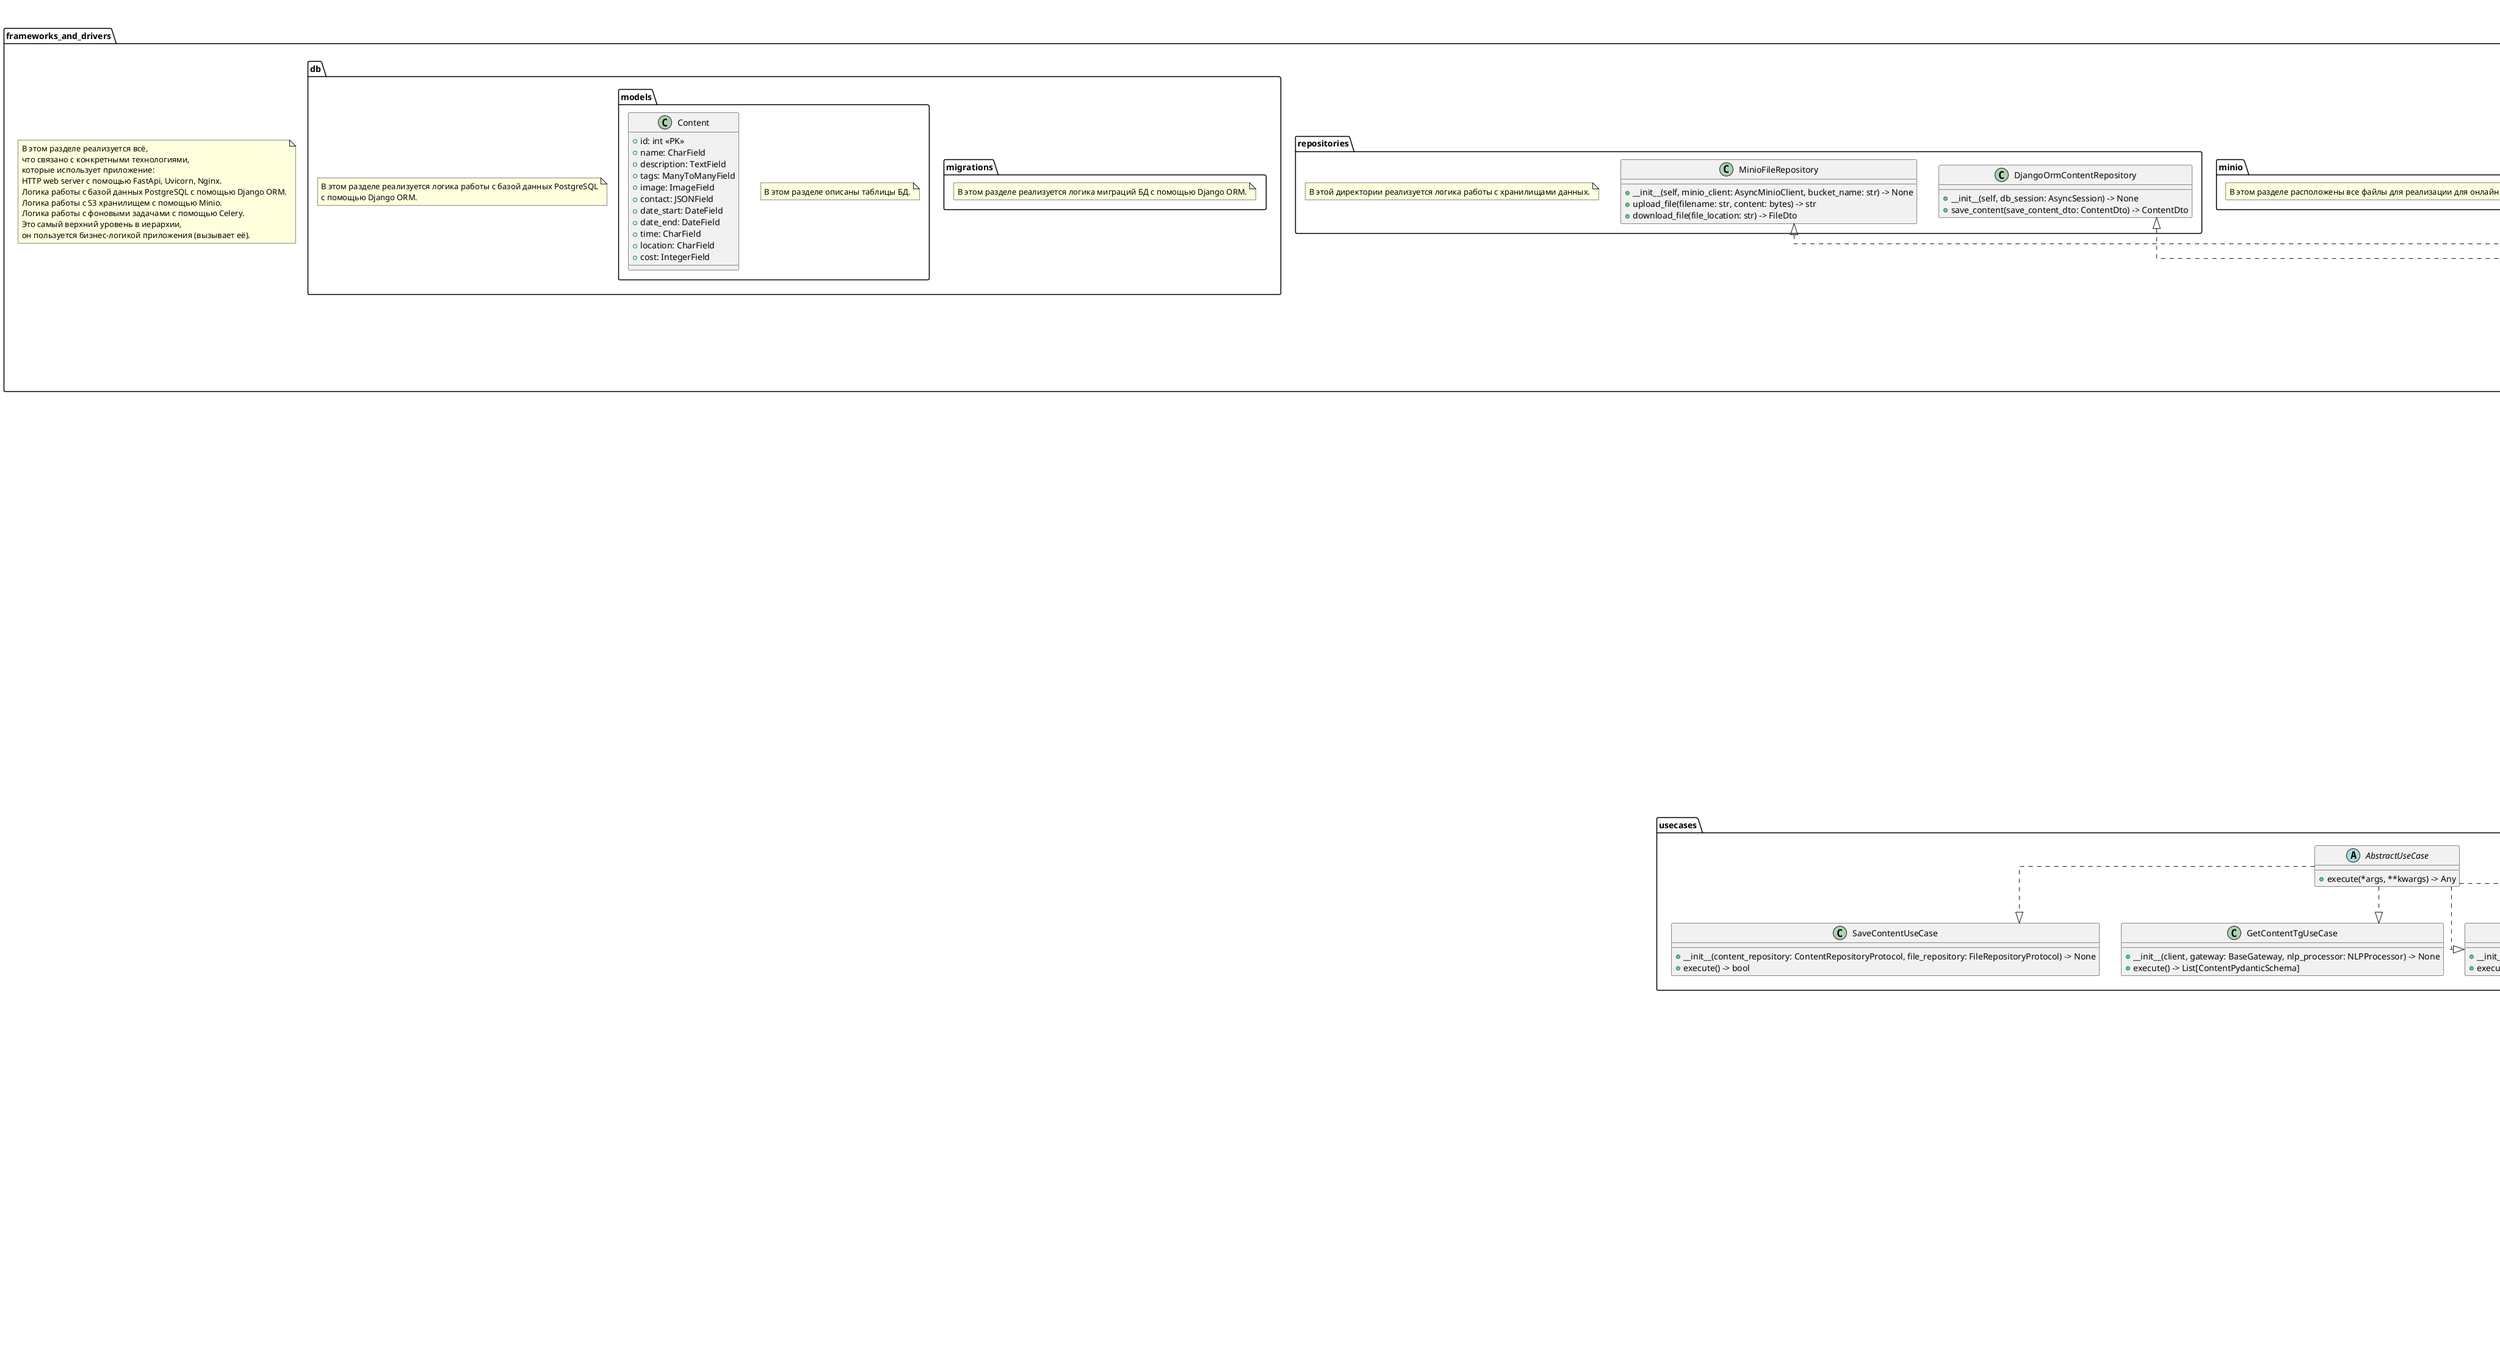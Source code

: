 @startuml c4_class

skinparam linetype ortho
title C4 - Code level diagram for Parsing data service

package frameworks_and_drivers {
    note as frameworks_and_drivers_description
        В этом разделе реализуется всё,
        что связано с конкретными технологиями,
        которые использует приложение:
        HTTP web server с помощью FastApi, Uvicorn, Nginx.
        Логика работы с базой данных PostgreSQL с помощью Django ORM.
        Логика работы с S3 хранилищем с помощью Minio.
        Логика работы с фоновыми задачами с помощью Celery.
        Это самый верхний уровень в иерархии,
        он пользуется бизнес-логикой приложения (вызывает её).
    end note
    package http_server {
        note as http_server_description
        В этом разделе расположены все файлы для работы http сервера (Nginx).
        end note
    }
    package web_framework {
        note as web_framework_description
        В этом разделе расположены все файлы и логика для работы веб-сервера (FastAPI).
        end note
        package schemas {
            note as schemas_description
            В этом разделе описаны pydantic схемы для запросов и ответов.
            end note
            class ContentPydanticSchema {
                + name: str
                + description: str
                + tags: list[str]
                + image: bytes
                + contact: dict
                + date_start: datetime
                + date_end: datetime
                + time: str
                + location: str
                + cost: int
            }
            class ImagePydanticSchema {
                + filename: str
            }
        }
    }
    package celery {
        note as celery_description
        В этом разделе расположены все файлы и логика для работы фоновых задач.
        В качестве брокера сообщений будет использоваться RabbitMQ.
        end note
    }
    package gateway  {
        note as gateway_description
        В этом разделе расположены все конкретные реализации gateway.
        end note
        class TelegramGateway {
            + __init__(client) -> None
            + fetch_events() -> List[dict]
        }
        class VkGateway {
            + __init__(self, client) -> None
            + fetch_events() -> List[dict]
        }
        class YandexGateway {
            + __init__(self, client) -> None
            + fetch_events() -> List[dict]
        }
    }
    package nlp_processor{
        class NLPProcessorMl {
                + __init__(*args, **kwargs) -> None
                + extract_date_start(*args, **kwargs) -> datetime
                + extract_date_end(*args, **kwargs) -> datetime
                + extract_categories(*args, **kwargs) -> list[str]
                + extract_cost(*args, **kwargs) -> int
                + extract_short_description(*args, **kwargs) -> str
                + extract_links(*args, **kwargs) -> list[str]
                + extract_location(*args, **kwargs) -> str
            }
    }
    package rabbitmq {
        note as rabbitmq_description
        В этом разделе реализуется логика работы с RabbitMQ.
        В частности, отправка сообщений в очереди и их чтение.
        end note
        ' Возможно, клиент, поставляемый вместе с импортируемыми библиотеками (aiopika),
        ' уже будет содержать нужные методы, но хорошо иметь данный класс как ориентир.
        class RabbitMQClient {
            + init_db(*args, **kwargs) -> None
            + create_connection(*args, **kwargs) -> None
            + create_queue(name: str, *args, **kwargs) -> None
            + publish(queue: str, *args, **kwargs) -> None
            + consume(queue: str, *args, **kwargs) -> str
        }
    }
    package minio {
        note as minio_description
        В этом разделе расположены все файлы для реализации для онлайн хранения изображений.
        end note
    }
    package repositories {
        note as repositories_description
        В этой директории реализуется логика работы с хранилищами данных.
        end note
        class DjangoOrmContentRepository {
            + __init__(self, db_session: AsyncSession) -> None
            + save_content(save_content_dto: ContentDto) -> ContentDto
        }
        class MinioFileRepository {
            + __init__(self, minio_client: AsyncMinioClient, bucket_name: str) -> None
            + upload_file(filename: str, content: bytes) -> str
            + download_file(file_location: str) -> FileDto
        }
    }
    package db {
        note as db_description
        В этом разделе реализуется логика работы с базой данных PostgreSQL
        с помощью Django ORM.
        end note
        package migrations {
            note as migrations_description
            В этом разделе реализуется логика миграций БД с помощью Django ORM.
            end note
        }
        package models {
            note as models_description
            В этом разделе описаны таблицы БД.
            end note
            class Content {
                + id: int <<PK>>
                + name: CharField
                + description: TextField
                + tags: ManyToManyField
                + image: ImageField
                + contact: JSONField
                + date_start: DateField
                + date_end: DateField
                + time: CharField
                + location: CharField
                + cost: IntegerField
            }
        }

        ' Models relations:
        ' https://lucidchart.com/pages/er-diagrams
        ' https://plantuml.com/ru/ie-diagram
    }
}

package interface_adapters {
    note as interface_adapters_description
        В этом разделе реализуются адаптеры интерфейсов.
        Задача — преобразовывать данные между внутренними форматами, которые
        используются бизнес-логикой (например, сущности), и форматами, которые
        поступают из внешних источников (например, запросы,
        данные из баз данных или ответы внешних сервисов).
    end note
    package controllers {
        note as controllers_description
        Контроллер в чистой архитектуре принимает данные (например, Pydantic
        модели из FastAPI), но эти данные должны быть преобразованы в DTO,
        которые используются для взаимодействия с бизнес-логикой (UseCase). Это изолирует
        бизнес-логику от деталей фреймворка (в данном случае, FastAPI и Pydantic)
        и позволяет легко менять детали реализации входных данных, не затрагивая логику приложения.
        end note
        class ContentController {
            + __init__(self, get_content_tg_use_case: GetContentTgUseCase, get_content_vk_use_case: GetContentVkUseCase, get_content_yandex_use_case: GetContentYandexUseCase, save_content_use_case: SaveContentUseCase) -> None
            + get_contents() -> List[ContentPydanticSchema]
            + save_contents(List[ContentPydanticSchema]) -> bool
        }
        note right of ContentController
        get_contents - Получение данных из внешних источников
        save_contents - Сохранение данных в хранилище
        end note
    }
    package gateways {
        note as gateways_description
        Gateway -  это компонент, который служит интерфейсом между приложением и внешними системами.
        Гейтвей реализует логику взаимодействия с API или другими внешними источниками данных,
        инкапсулируя низкоуровневые детали реализации.
        end note
        class BaseGateway {
            + __init__(client, gateway: BaseGateway) -> None
            + fetch_events() -> List[dict]
        }
        note right of BaseGateway
        fetch_events - Получает сырые данные из внешних API
        end note
    }
    package NLPProcessor {
        note as nlp_processor_description
        NLPProcessor -  это модуль который отвечает за обработку естественного языка с помощью ML.
        end note
        class NLPProcessorBase {
            + __init__(*args, **kwargs) -> None
            + extract_date_start(*args, **kwargs) -> datetime
            + extract_date_end(*args, **kwargs) -> datetime
            + extract_categories(*args, **kwargs) -> list[str]
            + extract_cost(*args, **kwargs) -> int
            + extract_short_description(*args, **kwargs) -> str
            + extract_links(*args, **kwargs) -> list[str]
            + extract_location(*args, **kwargs) -> str
        }
    }

    package dtos {
        note as dtos_description
        В этом разделе описаны DTO (Data Transfer Objects) — объекты,
        которые передаются между различными уровнями приложения. В реализации
        следует использовать Python dataclass.
        end note
        class ContentDto {
            + id: uuid
            + type: EventType
            + name: str
            + description: str
            + tags: list[str]
            + image: bytes
            + contact: json
            + date_start: datetime
            + date_end: datetime
            + time: time
            + location: str
            + cost: int
        }
    }
    package repositories {
        note as repositories_description
        В этом разделе реализованы протоколы репозиториев.
        end note
        interface ContentRepositoryProtocol {
            + save_content(content_dto: ContentDto)
        }
        interface FileRepositoryProtocol {
            + upload_file(filename: str, content: bytes)
        }
        note right of FileRepositoryProtocol
        upload_file - Загружает файл в хранилище и возвращает его путь.
        end note
    }
}

' Repositories dependencies:
ContentRepositoryProtocol .up....|> DjangoOrmContentRepository
FileRepositoryProtocol .up....|> MinioFileRepository
BaseGateway ....|> VkGateway
BaseGateway ....|> YandexGateway
BaseGateway ....|> TelegramGateway
NLPProcessorBase .up....|> NLPProcessorMl

package usecases {
    note as usecases_description
        В этом разделе реализуется бизнес-логика приложения.
        Задача - описать все бизнес-процессы, которые касаются домменных объектов.
    end note
    abstract class AbstractUseCase {
        + execute(*args, **kwargs) -> Any
    }
    class GetContentTgUseCase {
        + __init__(client, gateway: BaseGateway, nlp_processor: NLPProcessor) -> None
        + execute() -> List[ContentPydanticSchema]
    }
    class GetContentYandexUseCase {
        + __init__(client, gateway: BaseGateway, nlp_processor: NLPProcessor) -> None
        + execute() -> List[ContentPydanticSchema]
    }
    class GetContentVkUseCase {
        + __init__(client, gateway: BaseGateway, nlp_processor: NLPProcessor) -> None
        + execute() -> List[ContentPydanticSchema]
    }
    class SaveContentUseCase {
        + __init__(content_repository: ContentRepositoryProtocol, file_repository: FileRepositoryProtocol) -> None
        + execute() -> bool
    }


    ' Usecases dependencies:
    AbstractUseCase ..|> GetContentTgUseCase
    AbstractUseCase ..|> GetContentYandexUseCase
    AbstractUseCase ..|> GetContentVkUseCase
    AbstractUseCase ..|> SaveContentUseCase
}

package entities {
    note as entities_description
        В этом разделе описаны доменные объекты - сущности.
        Сущность на уровне кода - это инстанс класса (есть данные, мб методы).
        На этом уровне также допускается написание функций, которые обеспечивают
        выполнение логики приложения (а она неизбежно как-то обрабатывает сущности).
    end note
    enum ContentType {
        EVENT
        PLACE
    }
    class ContentEntity {
        + id: uuid
        + type: EventType
        + name: str
        + description: str
        + tags: list[str]
        + image: bytes
        + contact: json
        + date_start: datetime
        + date_end: datetime
        + time: time
        + location: str
        + cost: int
    }
}

' Global flow.
frameworks_and_drivers -down----> interface_adapters
interface_adapters -down----> usecases
usecases -down----> entities

@enduml
